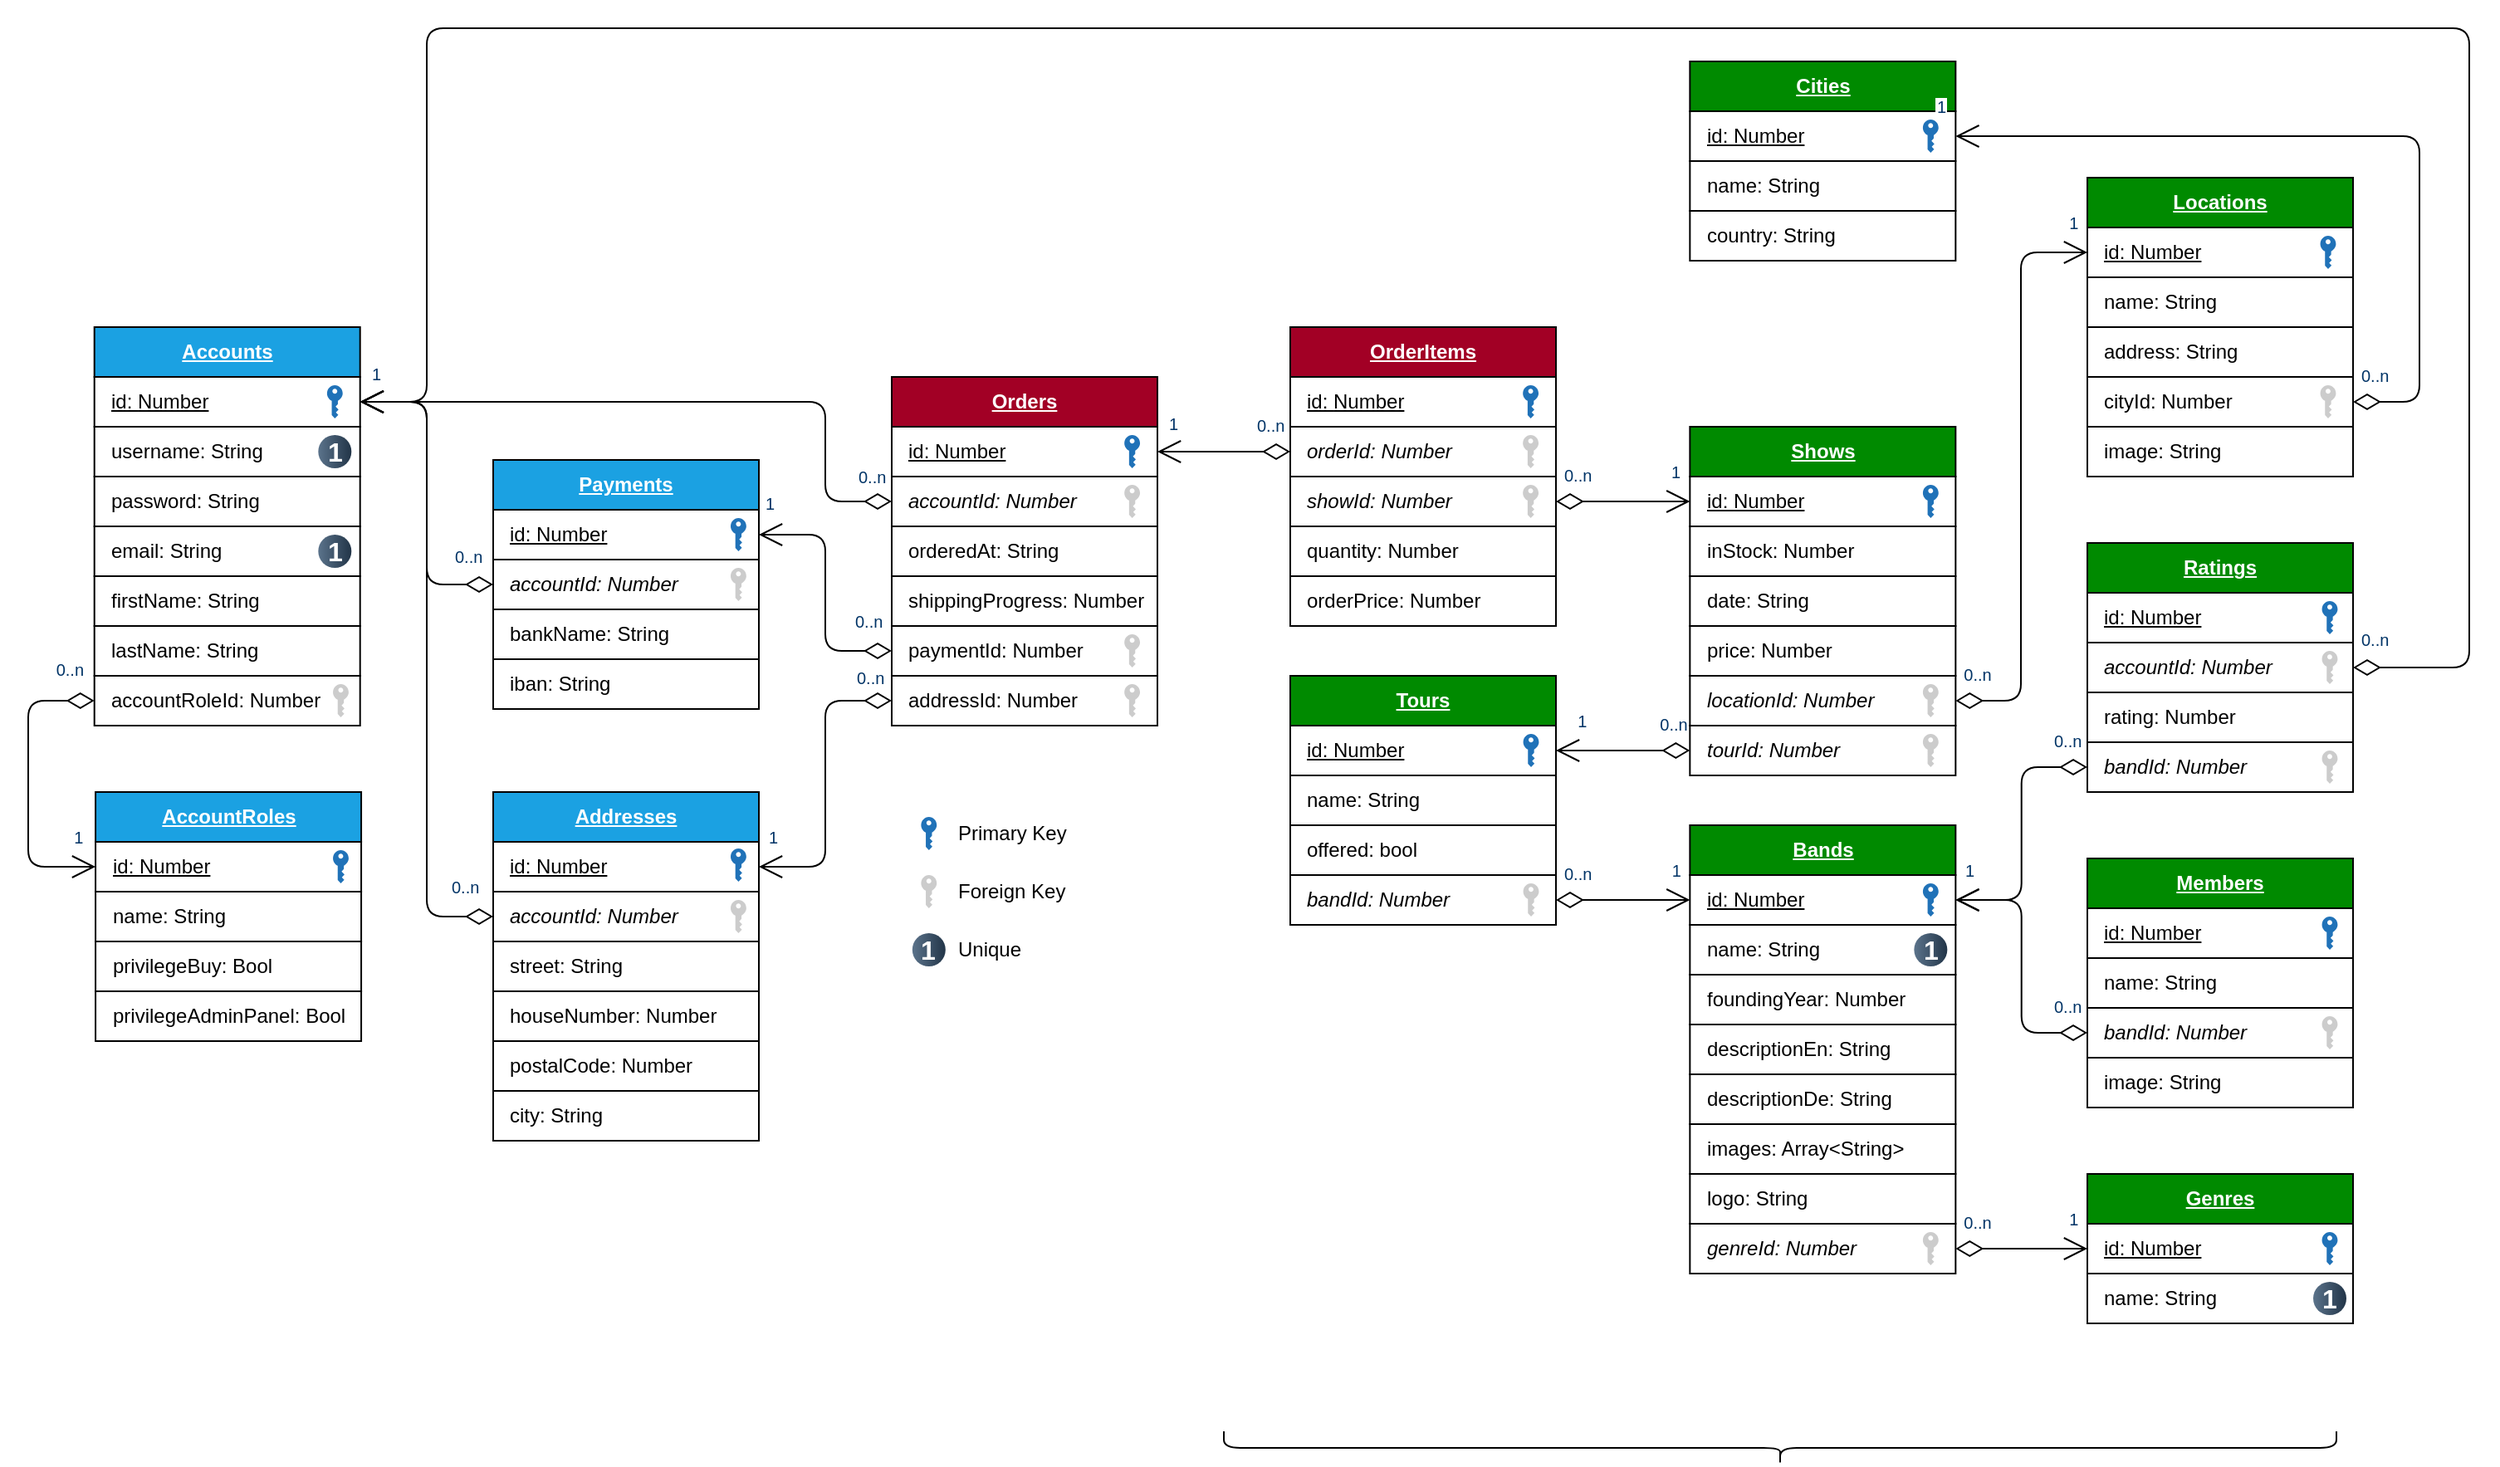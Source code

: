 <mxfile version="24.7.8">
  <diagram name="Page-1" id="WevClHWmhzPAQ7FDN5po">
    <mxGraphModel dx="3263" dy="534" grid="1" gridSize="10" guides="1" tooltips="1" connect="1" arrows="1" fold="1" page="1" pageScale="1" pageWidth="1169" pageHeight="827" math="0" shadow="0">
      <root>
        <mxCell id="0" />
        <mxCell id="1" parent="0" />
        <mxCell id="XtTKw7a9ly-3XTzy1tri-3" value="&lt;blockquote style=&quot;margin: 0px 0px 0px 8px; border: none; padding: 0px;&quot;&gt;&lt;i&gt;tourId: Number&lt;/i&gt;&lt;/blockquote&gt;" style="rounded=0;whiteSpace=wrap;html=1;align=left;" vertex="1" parent="1">
          <mxGeometry x="-639.33" y="480" width="160" height="30" as="geometry" />
        </mxCell>
        <mxCell id="EQeajuEG8KHzwlrw_xps-2" value="&lt;blockquote style=&quot;margin: 0px; border: none; padding: 0px;&quot;&gt;&lt;b&gt;&lt;u&gt;Bands&lt;/u&gt;&lt;/b&gt;&lt;/blockquote&gt;" style="rounded=0;whiteSpace=wrap;html=1;align=center;fillColor=#008a00;strokeColor=default;fontColor=#ffffff;" parent="1" vertex="1">
          <mxGeometry x="-639.33" y="540" width="160" height="30" as="geometry" />
        </mxCell>
        <mxCell id="EQeajuEG8KHzwlrw_xps-3" value="&lt;blockquote style=&quot;margin: 0px 0px 0px 8px; border: none; padding: 0px;&quot;&gt;&lt;u&gt;id:&amp;nbsp;&lt;/u&gt;&lt;u style=&quot;background-color: initial;&quot;&gt;Number&lt;/u&gt;&lt;/blockquote&gt;" style="rounded=0;whiteSpace=wrap;html=1;align=left;" parent="1" vertex="1">
          <mxGeometry x="-639.33" y="570" width="160" height="30" as="geometry" />
        </mxCell>
        <mxCell id="EQeajuEG8KHzwlrw_xps-4" value="&lt;blockquote style=&quot;margin: 0px 0px 0px 8px; border: none; padding: 0px;&quot;&gt;name: String&lt;/blockquote&gt;" style="rounded=0;whiteSpace=wrap;html=1;align=left;" parent="1" vertex="1">
          <mxGeometry x="-639.33" y="600" width="160" height="30" as="geometry" />
        </mxCell>
        <mxCell id="EQeajuEG8KHzwlrw_xps-5" value="" style="sketch=0;pointerEvents=1;shadow=0;dashed=0;html=1;strokeColor=none;labelPosition=center;verticalLabelPosition=bottom;verticalAlign=top;outlineConnect=0;align=center;shape=mxgraph.office.security.key_permissions;fillColor=#2072B8;" parent="1" vertex="1">
          <mxGeometry x="-499.04" y="575" width="9.43" height="20" as="geometry" />
        </mxCell>
        <mxCell id="EQeajuEG8KHzwlrw_xps-6" value="1" style="ellipse;whiteSpace=wrap;html=1;aspect=fixed;rotation=0;gradientColor=#223548;strokeColor=none;gradientDirection=east;fillColor=#5b738b;rounded=0;pointerEvents=0;fontFamily=Helvetica;fontSize=16;fontColor=#FFFFFF;spacingTop=4;spacingBottom=4;spacingLeft=4;spacingRight=4;points=[];fontStyle=1" parent="1" vertex="1">
          <mxGeometry x="-504.33" y="605" width="20" height="20" as="geometry" />
        </mxCell>
        <mxCell id="EQeajuEG8KHzwlrw_xps-8" value="&lt;blockquote style=&quot;margin: 0px 0px 0px 8px; border: none; padding: 0px;&quot;&gt;foundingYear: Number&lt;/blockquote&gt;" style="rounded=0;whiteSpace=wrap;html=1;align=left;" parent="1" vertex="1">
          <mxGeometry x="-639.33" y="630" width="160" height="30" as="geometry" />
        </mxCell>
        <mxCell id="EQeajuEG8KHzwlrw_xps-9" value="&lt;blockquote style=&quot;margin: 0px 0px 0px 8px; border: none; padding: 0px;&quot;&gt;descriptionEn: String&lt;/blockquote&gt;" style="rounded=0;whiteSpace=wrap;html=1;align=left;" parent="1" vertex="1">
          <mxGeometry x="-639.33" y="660" width="160" height="30" as="geometry" />
        </mxCell>
        <mxCell id="EQeajuEG8KHzwlrw_xps-10" value="&lt;blockquote style=&quot;margin: 0px 0px 0px 8px; border: none; padding: 0px;&quot;&gt;&lt;i&gt;genreId: Number&lt;/i&gt;&lt;/blockquote&gt;" style="rounded=0;whiteSpace=wrap;html=1;align=left;" parent="1" vertex="1">
          <mxGeometry x="-639.33" y="780" width="160" height="30" as="geometry" />
        </mxCell>
        <mxCell id="EQeajuEG8KHzwlrw_xps-11" value="&lt;blockquote style=&quot;margin: 0px; border: none; padding: 0px;&quot;&gt;&lt;b&gt;&lt;u&gt;Genres&lt;/u&gt;&lt;/b&gt;&lt;/blockquote&gt;" style="rounded=0;whiteSpace=wrap;html=1;align=center;fillColor=#008a00;strokeColor=default;fontColor=#ffffff;" parent="1" vertex="1">
          <mxGeometry x="-400" y="750" width="160" height="30" as="geometry" />
        </mxCell>
        <mxCell id="EQeajuEG8KHzwlrw_xps-12" value="&lt;blockquote style=&quot;margin: 0px 0px 0px 8px; border: none; padding: 0px;&quot;&gt;&lt;u&gt;id:&amp;nbsp;&lt;/u&gt;&lt;u style=&quot;background-color: initial;&quot;&gt;Number&lt;/u&gt;&lt;/blockquote&gt;" style="rounded=0;whiteSpace=wrap;html=1;align=left;" parent="1" vertex="1">
          <mxGeometry x="-400" y="780" width="160" height="30" as="geometry" />
        </mxCell>
        <mxCell id="EQeajuEG8KHzwlrw_xps-13" value="" style="sketch=0;pointerEvents=1;shadow=0;dashed=0;html=1;strokeColor=none;labelPosition=center;verticalLabelPosition=bottom;verticalAlign=top;outlineConnect=0;align=center;shape=mxgraph.office.security.key_permissions;fillColor=#2072B8;" parent="1" vertex="1">
          <mxGeometry x="-258.71" y="785" width="9.43" height="20" as="geometry" />
        </mxCell>
        <mxCell id="EQeajuEG8KHzwlrw_xps-14" value="&lt;blockquote style=&quot;margin: 0px 0px 0px 8px; border: none; padding: 0px;&quot;&gt;name: String&lt;/blockquote&gt;" style="rounded=0;whiteSpace=wrap;html=1;align=left;" parent="1" vertex="1">
          <mxGeometry x="-400" y="810" width="160" height="30" as="geometry" />
        </mxCell>
        <mxCell id="EQeajuEG8KHzwlrw_xps-15" value="1" style="ellipse;whiteSpace=wrap;html=1;aspect=fixed;rotation=0;gradientColor=#223548;strokeColor=none;gradientDirection=east;fillColor=#5b738b;rounded=0;pointerEvents=0;fontFamily=Helvetica;fontSize=16;fontColor=#FFFFFF;spacingTop=4;spacingBottom=4;spacingLeft=4;spacingRight=4;points=[];fontStyle=1" parent="1" vertex="1">
          <mxGeometry x="-264" y="815" width="20" height="20" as="geometry" />
        </mxCell>
        <mxCell id="EQeajuEG8KHzwlrw_xps-17" value="&lt;blockquote style=&quot;margin: 0px; border: none; padding: 0px;&quot;&gt;&lt;b&gt;&lt;u&gt;Members&lt;/u&gt;&lt;/b&gt;&lt;/blockquote&gt;" style="rounded=0;whiteSpace=wrap;html=1;align=center;fillColor=#008a00;strokeColor=default;fontColor=#ffffff;" parent="1" vertex="1">
          <mxGeometry x="-400" y="560" width="160" height="30" as="geometry" />
        </mxCell>
        <mxCell id="EQeajuEG8KHzwlrw_xps-18" value="&lt;blockquote style=&quot;margin: 0px 0px 0px 8px; border: none; padding: 0px;&quot;&gt;&lt;u&gt;id:&amp;nbsp;&lt;/u&gt;&lt;u style=&quot;background-color: initial;&quot;&gt;Number&lt;/u&gt;&lt;/blockquote&gt;" style="rounded=0;whiteSpace=wrap;html=1;align=left;" parent="1" vertex="1">
          <mxGeometry x="-400" y="590" width="160" height="30" as="geometry" />
        </mxCell>
        <mxCell id="EQeajuEG8KHzwlrw_xps-19" value="" style="sketch=0;pointerEvents=1;shadow=0;dashed=0;html=1;strokeColor=none;labelPosition=center;verticalLabelPosition=bottom;verticalAlign=top;outlineConnect=0;align=center;shape=mxgraph.office.security.key_permissions;fillColor=#2072B8;" parent="1" vertex="1">
          <mxGeometry x="-258.71" y="595" width="9.43" height="20" as="geometry" />
        </mxCell>
        <mxCell id="EQeajuEG8KHzwlrw_xps-20" value="&lt;blockquote style=&quot;margin: 0px 0px 0px 8px; border: none; padding: 0px;&quot;&gt;name: String&lt;/blockquote&gt;" style="rounded=0;whiteSpace=wrap;html=1;align=left;" parent="1" vertex="1">
          <mxGeometry x="-400" y="620" width="160" height="30" as="geometry" />
        </mxCell>
        <mxCell id="EQeajuEG8KHzwlrw_xps-22" value="&lt;blockquote style=&quot;margin: 0px 0px 0px 8px; border: none; padding: 0px;&quot;&gt;&lt;i&gt;bandId: Number&lt;/i&gt;&lt;/blockquote&gt;" style="rounded=0;whiteSpace=wrap;html=1;align=left;" parent="1" vertex="1">
          <mxGeometry x="-400" y="650" width="160" height="30" as="geometry" />
        </mxCell>
        <mxCell id="EQeajuEG8KHzwlrw_xps-23" value="" style="sketch=0;pointerEvents=1;shadow=0;dashed=0;html=1;strokeColor=none;labelPosition=center;verticalLabelPosition=bottom;verticalAlign=top;outlineConnect=0;align=center;shape=mxgraph.office.security.key_permissions;fillColor=#CCCCCC;" parent="1" vertex="1">
          <mxGeometry x="-258.71" y="655" width="9.43" height="20" as="geometry" />
        </mxCell>
        <mxCell id="EQeajuEG8KHzwlrw_xps-24" value="" style="sketch=0;pointerEvents=1;shadow=0;dashed=0;html=1;strokeColor=none;labelPosition=center;verticalLabelPosition=bottom;verticalAlign=top;outlineConnect=0;align=center;shape=mxgraph.office.security.key_permissions;fillColor=#CCCCCC;" parent="1" vertex="1">
          <mxGeometry x="-499.05" y="785" width="9.43" height="20" as="geometry" />
        </mxCell>
        <mxCell id="EQeajuEG8KHzwlrw_xps-25" value="" style="endArrow=open;endSize=12;startArrow=diamondThin;startSize=14;startFill=0;edgeStyle=orthogonalEdgeStyle;entryX=0;entryY=0.5;entryDx=0;entryDy=0;exitX=1;exitY=0.5;exitDx=0;exitDy=0;" parent="1" source="EQeajuEG8KHzwlrw_xps-10" target="EQeajuEG8KHzwlrw_xps-12" edge="1">
          <mxGeometry x="389.36" y="350" as="geometry">
            <mxPoint x="-219.17" y="754" as="sourcePoint" />
            <mxPoint x="-139.17" y="884" as="targetPoint" />
            <Array as="points" />
          </mxGeometry>
        </mxCell>
        <mxCell id="EQeajuEG8KHzwlrw_xps-26" value="0..n" style="resizable=0;align=left;verticalAlign=top;labelBackgroundColor=#ffffff;fontSize=10;strokeColor=#003366;shadow=1;fillColor=#D4E1F5;fontColor=#003366" parent="EQeajuEG8KHzwlrw_xps-25" connectable="0" vertex="1">
          <mxGeometry x="-1" relative="1" as="geometry">
            <mxPoint x="3" y="-28" as="offset" />
          </mxGeometry>
        </mxCell>
        <mxCell id="EQeajuEG8KHzwlrw_xps-27" value="1" style="resizable=0;align=right;verticalAlign=top;labelBackgroundColor=#ffffff;fontSize=10;strokeColor=#003366;shadow=1;fillColor=#D4E1F5;fontColor=#003366" parent="EQeajuEG8KHzwlrw_xps-25" connectable="0" vertex="1">
          <mxGeometry x="1" relative="1" as="geometry">
            <mxPoint x="-4" y="-30" as="offset" />
          </mxGeometry>
        </mxCell>
        <mxCell id="EQeajuEG8KHzwlrw_xps-28" value="" style="endArrow=open;endSize=12;startArrow=diamondThin;startSize=14;startFill=0;edgeStyle=orthogonalEdgeStyle;entryX=1;entryY=0.5;entryDx=0;entryDy=0;exitX=0;exitY=0.5;exitDx=0;exitDy=0;" parent="1" source="EQeajuEG8KHzwlrw_xps-22" target="EQeajuEG8KHzwlrw_xps-3" edge="1">
          <mxGeometry x="389.36" y="350" as="geometry">
            <mxPoint x="-219.17" y="649" as="sourcePoint" />
            <mxPoint x="-139.17" y="679" as="targetPoint" />
            <Array as="points" />
          </mxGeometry>
        </mxCell>
        <mxCell id="EQeajuEG8KHzwlrw_xps-29" value="0..n" style="resizable=0;align=left;verticalAlign=top;labelBackgroundColor=#ffffff;fontSize=10;strokeColor=#003366;shadow=1;fillColor=#D4E1F5;fontColor=#003366" parent="EQeajuEG8KHzwlrw_xps-28" connectable="0" vertex="1">
          <mxGeometry x="-1" relative="1" as="geometry">
            <mxPoint x="-22" y="-28" as="offset" />
          </mxGeometry>
        </mxCell>
        <mxCell id="EQeajuEG8KHzwlrw_xps-30" value="1" style="resizable=0;align=right;verticalAlign=top;labelBackgroundColor=#ffffff;fontSize=10;strokeColor=#003366;shadow=1;fillColor=#D4E1F5;fontColor=#003366" parent="EQeajuEG8KHzwlrw_xps-28" connectable="0" vertex="1">
          <mxGeometry x="1" relative="1" as="geometry">
            <mxPoint x="13" y="-30" as="offset" />
          </mxGeometry>
        </mxCell>
        <mxCell id="EQeajuEG8KHzwlrw_xps-31" value="&lt;blockquote style=&quot;margin: 0px 0px 0px 8px; border: none; padding: 0px;&quot;&gt;price: Number&lt;/blockquote&gt;" style="rounded=0;whiteSpace=wrap;html=1;align=left;" parent="1" vertex="1">
          <mxGeometry x="-639.33" y="420" width="160" height="30" as="geometry" />
        </mxCell>
        <mxCell id="EQeajuEG8KHzwlrw_xps-32" value="&lt;blockquote style=&quot;margin: 0px 0px 0px 8px; border: none; padding: 0px;&quot;&gt;inStock: Number&lt;/blockquote&gt;" style="rounded=0;whiteSpace=wrap;html=1;align=left;" parent="1" vertex="1">
          <mxGeometry x="-639.33" y="360" width="160" height="30" as="geometry" />
        </mxCell>
        <mxCell id="EQeajuEG8KHzwlrw_xps-33" value="&lt;blockquote style=&quot;margin: 0px 0px 0px 8px; border: none; padding: 0px;&quot;&gt;offered: bool&lt;/blockquote&gt;" style="rounded=0;whiteSpace=wrap;html=1;align=left;" parent="1" vertex="1">
          <mxGeometry x="-880" y="540" width="160" height="30" as="geometry" />
        </mxCell>
        <mxCell id="EQeajuEG8KHzwlrw_xps-34" value="&lt;blockquote style=&quot;margin: 0px; border: none; padding: 0px;&quot;&gt;&lt;b&gt;&lt;u&gt;Shows&lt;/u&gt;&lt;/b&gt;&lt;/blockquote&gt;" style="rounded=0;whiteSpace=wrap;html=1;align=center;fillColor=#008a00;strokeColor=default;fontColor=#ffffff;" parent="1" vertex="1">
          <mxGeometry x="-639.33" y="300" width="160" height="30" as="geometry" />
        </mxCell>
        <mxCell id="EQeajuEG8KHzwlrw_xps-35" value="&lt;blockquote style=&quot;margin: 0px 0px 0px 8px; border: none; padding: 0px;&quot;&gt;&lt;u&gt;id:&amp;nbsp;&lt;/u&gt;&lt;u style=&quot;background-color: initial;&quot;&gt;Number&lt;/u&gt;&lt;/blockquote&gt;" style="rounded=0;whiteSpace=wrap;html=1;align=left;" parent="1" vertex="1">
          <mxGeometry x="-639.33" y="330" width="160" height="30" as="geometry" />
        </mxCell>
        <mxCell id="EQeajuEG8KHzwlrw_xps-37" value="" style="sketch=0;pointerEvents=1;shadow=0;dashed=0;html=1;strokeColor=none;labelPosition=center;verticalLabelPosition=bottom;verticalAlign=top;outlineConnect=0;align=center;shape=mxgraph.office.security.key_permissions;fillColor=#2072B8;" parent="1" vertex="1">
          <mxGeometry x="-499.04" y="335" width="9.43" height="20" as="geometry" />
        </mxCell>
        <mxCell id="EQeajuEG8KHzwlrw_xps-39" value="&lt;blockquote style=&quot;margin: 0px 0px 0px 8px; border: none; padding: 0px;&quot;&gt;date: String&lt;/blockquote&gt;" style="rounded=0;whiteSpace=wrap;html=1;align=left;" parent="1" vertex="1">
          <mxGeometry x="-639.33" y="390" width="160" height="30" as="geometry" />
        </mxCell>
        <mxCell id="EQeajuEG8KHzwlrw_xps-41" value="&lt;blockquote style=&quot;margin: 0px; border: none; padding: 0px;&quot;&gt;&lt;b&gt;&lt;u&gt;Locations&lt;/u&gt;&lt;/b&gt;&lt;/blockquote&gt;" style="rounded=0;whiteSpace=wrap;html=1;align=center;fillColor=#008a00;strokeColor=default;fontColor=#ffffff;" parent="1" vertex="1">
          <mxGeometry x="-400.0" y="150" width="160" height="30" as="geometry" />
        </mxCell>
        <mxCell id="EQeajuEG8KHzwlrw_xps-42" value="&lt;blockquote style=&quot;margin: 0px 0px 0px 8px; border: none; padding: 0px;&quot;&gt;&lt;u&gt;id:&amp;nbsp;&lt;/u&gt;&lt;u style=&quot;background-color: initial;&quot;&gt;Number&lt;/u&gt;&lt;/blockquote&gt;" style="rounded=0;whiteSpace=wrap;html=1;align=left;" parent="1" vertex="1">
          <mxGeometry x="-400.0" y="180" width="160" height="30" as="geometry" />
        </mxCell>
        <mxCell id="EQeajuEG8KHzwlrw_xps-43" value="" style="sketch=0;pointerEvents=1;shadow=0;dashed=0;html=1;strokeColor=none;labelPosition=center;verticalLabelPosition=bottom;verticalAlign=top;outlineConnect=0;align=center;shape=mxgraph.office.security.key_permissions;fillColor=#2072B8;" parent="1" vertex="1">
          <mxGeometry x="-259.72" y="185" width="9.43" height="20" as="geometry" />
        </mxCell>
        <mxCell id="EQeajuEG8KHzwlrw_xps-44" value="&lt;blockquote style=&quot;margin: 0px 0px 0px 8px; border: none; padding: 0px;&quot;&gt;name: String&lt;/blockquote&gt;" style="rounded=0;whiteSpace=wrap;html=1;align=left;" parent="1" vertex="1">
          <mxGeometry x="-400.0" y="210" width="160" height="30" as="geometry" />
        </mxCell>
        <mxCell id="EQeajuEG8KHzwlrw_xps-47" value="&lt;blockquote style=&quot;margin: 0px 0px 0px 8px; border: none; padding: 0px;&quot;&gt;image: String&lt;/blockquote&gt;" style="rounded=0;whiteSpace=wrap;html=1;align=left;" parent="1" vertex="1">
          <mxGeometry x="-400.0" y="300" width="160" height="30" as="geometry" />
        </mxCell>
        <mxCell id="EQeajuEG8KHzwlrw_xps-48" value="&lt;blockquote style=&quot;margin: 0px 0px 0px 8px; border: none; padding: 0px;&quot;&gt;address: String&lt;/blockquote&gt;" style="rounded=0;whiteSpace=wrap;html=1;align=left;" parent="1" vertex="1">
          <mxGeometry x="-400.0" y="240" width="160" height="30" as="geometry" />
        </mxCell>
        <mxCell id="EQeajuEG8KHzwlrw_xps-51" value="" style="endArrow=open;endSize=12;startArrow=diamondThin;startSize=14;startFill=0;edgeStyle=orthogonalEdgeStyle;entryX=0;entryY=0.5;entryDx=0;entryDy=0;exitX=1;exitY=0.5;exitDx=0;exitDy=0;" parent="1" source="XtTKw7a9ly-3XTzy1tri-12" target="EQeajuEG8KHzwlrw_xps-3" edge="1">
          <mxGeometry x="389.36" y="350" as="geometry">
            <mxPoint x="-600" y="510" as="sourcePoint" />
            <mxPoint x="-520" y="510" as="targetPoint" />
            <Array as="points">
              <mxPoint x="-639" y="585" />
            </Array>
          </mxGeometry>
        </mxCell>
        <mxCell id="EQeajuEG8KHzwlrw_xps-52" value="0..n" style="resizable=0;align=left;verticalAlign=top;labelBackgroundColor=#ffffff;fontSize=10;strokeColor=#003366;shadow=1;fillColor=#D4E1F5;fontColor=#003366" parent="EQeajuEG8KHzwlrw_xps-51" connectable="0" vertex="1">
          <mxGeometry x="-1" relative="1" as="geometry">
            <mxPoint x="3" y="-28" as="offset" />
          </mxGeometry>
        </mxCell>
        <mxCell id="EQeajuEG8KHzwlrw_xps-53" value="1" style="resizable=0;align=right;verticalAlign=top;labelBackgroundColor=#ffffff;fontSize=10;strokeColor=#003366;shadow=1;fillColor=#D4E1F5;fontColor=#003366" parent="EQeajuEG8KHzwlrw_xps-51" connectable="0" vertex="1">
          <mxGeometry x="1" relative="1" as="geometry">
            <mxPoint x="-4" y="-30" as="offset" />
          </mxGeometry>
        </mxCell>
        <mxCell id="EQeajuEG8KHzwlrw_xps-54" value="&lt;blockquote style=&quot;margin: 0px 0px 0px 8px; border: none; padding: 0px;&quot;&gt;&lt;i&gt;locationId: Number&lt;/i&gt;&lt;/blockquote&gt;" style="rounded=0;whiteSpace=wrap;html=1;align=left;" parent="1" vertex="1">
          <mxGeometry x="-639.33" y="450" width="160" height="30" as="geometry" />
        </mxCell>
        <mxCell id="EQeajuEG8KHzwlrw_xps-55" value="" style="endArrow=open;endSize=12;startArrow=diamondThin;startSize=14;startFill=0;edgeStyle=orthogonalEdgeStyle;entryX=0;entryY=0.5;entryDx=0;entryDy=0;exitX=1;exitY=0.5;exitDx=0;exitDy=0;" parent="1" source="EQeajuEG8KHzwlrw_xps-54" target="EQeajuEG8KHzwlrw_xps-42" edge="1">
          <mxGeometry x="389.36" y="350" as="geometry">
            <mxPoint x="-710" y="345" as="sourcePoint" />
            <mxPoint x="-630" y="305" as="targetPoint" />
            <Array as="points">
              <mxPoint x="-440" y="465" />
              <mxPoint x="-440" y="195" />
            </Array>
          </mxGeometry>
        </mxCell>
        <mxCell id="EQeajuEG8KHzwlrw_xps-56" value="0..n" style="resizable=0;align=left;verticalAlign=top;labelBackgroundColor=#ffffff;fontSize=10;strokeColor=#003366;shadow=1;fillColor=#D4E1F5;fontColor=#003366" parent="EQeajuEG8KHzwlrw_xps-55" connectable="0" vertex="1">
          <mxGeometry x="-1" relative="1" as="geometry">
            <mxPoint x="3" y="-28" as="offset" />
          </mxGeometry>
        </mxCell>
        <mxCell id="EQeajuEG8KHzwlrw_xps-57" value="1" style="resizable=0;align=right;verticalAlign=top;labelBackgroundColor=#ffffff;fontSize=10;strokeColor=#003366;shadow=1;fillColor=#D4E1F5;fontColor=#003366" parent="EQeajuEG8KHzwlrw_xps-55" connectable="0" vertex="1">
          <mxGeometry x="1" relative="1" as="geometry">
            <mxPoint x="-4" y="-30" as="offset" />
          </mxGeometry>
        </mxCell>
        <mxCell id="EQeajuEG8KHzwlrw_xps-58" value="" style="sketch=0;pointerEvents=1;shadow=0;dashed=0;html=1;strokeColor=none;labelPosition=center;verticalLabelPosition=bottom;verticalAlign=top;outlineConnect=0;align=center;shape=mxgraph.office.security.key_permissions;fillColor=#CCCCCC;" parent="1" vertex="1">
          <mxGeometry x="-499.04" y="485" width="9.43" height="20" as="geometry" />
        </mxCell>
        <mxCell id="EQeajuEG8KHzwlrw_xps-59" value="&lt;blockquote style=&quot;margin: 0px 0px 0px 8px; border: none; padding: 0px;&quot;&gt;images: Array&amp;lt;String&amp;gt;&lt;/blockquote&gt;" style="rounded=0;whiteSpace=wrap;html=1;align=left;" parent="1" vertex="1">
          <mxGeometry x="-639.33" y="720" width="160" height="30" as="geometry" />
        </mxCell>
        <mxCell id="EQeajuEG8KHzwlrw_xps-61" value="&lt;blockquote style=&quot;margin: 0px; border: none; padding: 0px;&quot;&gt;&lt;b&gt;&lt;u&gt;Ratings&lt;/u&gt;&lt;/b&gt;&lt;/blockquote&gt;" style="rounded=0;whiteSpace=wrap;html=1;align=center;fillColor=#008a00;strokeColor=default;fontColor=#ffffff;" parent="1" vertex="1">
          <mxGeometry x="-400" y="370" width="160" height="30" as="geometry" />
        </mxCell>
        <mxCell id="EQeajuEG8KHzwlrw_xps-62" value="&lt;blockquote style=&quot;margin: 0px 0px 0px 8px; border: none; padding: 0px;&quot;&gt;&lt;u&gt;id:&amp;nbsp;&lt;/u&gt;&lt;u style=&quot;background-color: initial;&quot;&gt;Number&lt;/u&gt;&lt;/blockquote&gt;" style="rounded=0;whiteSpace=wrap;html=1;align=left;" parent="1" vertex="1">
          <mxGeometry x="-400" y="400" width="160" height="30" as="geometry" />
        </mxCell>
        <mxCell id="EQeajuEG8KHzwlrw_xps-63" value="" style="sketch=0;pointerEvents=1;shadow=0;dashed=0;html=1;strokeColor=none;labelPosition=center;verticalLabelPosition=bottom;verticalAlign=top;outlineConnect=0;align=center;shape=mxgraph.office.security.key_permissions;fillColor=#2072B8;" parent="1" vertex="1">
          <mxGeometry x="-258.71" y="405" width="9.43" height="20" as="geometry" />
        </mxCell>
        <mxCell id="EQeajuEG8KHzwlrw_xps-67" value="&lt;blockquote style=&quot;margin: 0px 0px 0px 8px; border: none; padding: 0px;&quot;&gt;rating: Number&lt;/blockquote&gt;" style="rounded=0;whiteSpace=wrap;html=1;align=left;" parent="1" vertex="1">
          <mxGeometry x="-400" y="460" width="160" height="30" as="geometry" />
        </mxCell>
        <mxCell id="EQeajuEG8KHzwlrw_xps-68" value="" style="endArrow=open;endSize=12;startArrow=diamondThin;startSize=14;startFill=0;edgeStyle=orthogonalEdgeStyle;entryX=1;entryY=0.5;entryDx=0;entryDy=0;exitX=0;exitY=0.5;exitDx=0;exitDy=0;" parent="1" source="EQeajuEG8KHzwlrw_xps-72" target="EQeajuEG8KHzwlrw_xps-3" edge="1">
          <mxGeometry x="389.36" y="350" as="geometry">
            <mxPoint x="-209" y="409" as="sourcePoint" />
            <mxPoint x="-328.48" y="343.49" as="targetPoint" />
            <Array as="points" />
          </mxGeometry>
        </mxCell>
        <mxCell id="EQeajuEG8KHzwlrw_xps-69" value="0..n" style="resizable=0;align=left;verticalAlign=top;labelBackgroundColor=#ffffff;fontSize=10;strokeColor=#003366;shadow=1;fillColor=#D4E1F5;fontColor=#003366" parent="EQeajuEG8KHzwlrw_xps-68" connectable="0" vertex="1">
          <mxGeometry x="-1" relative="1" as="geometry">
            <mxPoint x="-22" y="-28" as="offset" />
          </mxGeometry>
        </mxCell>
        <mxCell id="EQeajuEG8KHzwlrw_xps-70" value="1" style="resizable=0;align=right;verticalAlign=top;labelBackgroundColor=#ffffff;fontSize=10;strokeColor=#003366;shadow=1;fillColor=#D4E1F5;fontColor=#003366" parent="EQeajuEG8KHzwlrw_xps-68" connectable="0" vertex="1">
          <mxGeometry x="1" relative="1" as="geometry">
            <mxPoint x="13" y="-30" as="offset" />
          </mxGeometry>
        </mxCell>
        <mxCell id="EQeajuEG8KHzwlrw_xps-72" value="&lt;blockquote style=&quot;margin: 0px 0px 0px 8px; border: none; padding: 0px;&quot;&gt;&lt;i&gt;bandId: Number&lt;/i&gt;&lt;/blockquote&gt;" style="rounded=0;whiteSpace=wrap;html=1;align=left;" parent="1" vertex="1">
          <mxGeometry x="-400" y="490" width="160" height="30" as="geometry" />
        </mxCell>
        <mxCell id="EQeajuEG8KHzwlrw_xps-73" value="" style="sketch=0;pointerEvents=1;shadow=0;dashed=0;html=1;strokeColor=none;labelPosition=center;verticalLabelPosition=bottom;verticalAlign=top;outlineConnect=0;align=center;shape=mxgraph.office.security.key_permissions;fillColor=#CCCCCC;" parent="1" vertex="1">
          <mxGeometry x="-258.71" y="495" width="9.43" height="20" as="geometry" />
        </mxCell>
        <mxCell id="EQeajuEG8KHzwlrw_xps-75" value="&lt;blockquote style=&quot;margin: 0px 0px 0px 8px; border: none; padding: 0px;&quot;&gt;&lt;i&gt;accountId: Number&lt;/i&gt;&lt;/blockquote&gt;" style="rounded=0;whiteSpace=wrap;html=1;align=left;" parent="1" vertex="1">
          <mxGeometry x="-400" y="430" width="160" height="30" as="geometry" />
        </mxCell>
        <mxCell id="EQeajuEG8KHzwlrw_xps-76" value="&lt;blockquote style=&quot;margin: 0px; border: none; padding: 0px;&quot;&gt;&lt;b&gt;&lt;u&gt;Accounts&lt;/u&gt;&lt;/b&gt;&lt;/blockquote&gt;" style="rounded=0;whiteSpace=wrap;html=1;align=center;fillColor=#1ba1e2;strokeColor=default;fontColor=#ffffff;" parent="1" vertex="1">
          <mxGeometry x="-1600.15" y="240" width="160" height="30" as="geometry" />
        </mxCell>
        <mxCell id="EQeajuEG8KHzwlrw_xps-77" value="&lt;blockquote style=&quot;margin: 0px 0px 0px 8px; border: none; padding: 0px;&quot;&gt;&lt;u&gt;id:&amp;nbsp;&lt;/u&gt;&lt;u style=&quot;background-color: initial;&quot;&gt;Number&lt;/u&gt;&lt;/blockquote&gt;" style="rounded=0;whiteSpace=wrap;html=1;align=left;" parent="1" vertex="1">
          <mxGeometry x="-1600.15" y="270" width="160" height="30" as="geometry" />
        </mxCell>
        <mxCell id="EQeajuEG8KHzwlrw_xps-78" value="&lt;blockquote style=&quot;margin: 0px 0px 0px 8px; border: none; padding: 0px;&quot;&gt;username: String&lt;/blockquote&gt;" style="rounded=0;whiteSpace=wrap;html=1;align=left;" parent="1" vertex="1">
          <mxGeometry x="-1600.15" y="300" width="160" height="30" as="geometry" />
        </mxCell>
        <mxCell id="EQeajuEG8KHzwlrw_xps-79" value="&lt;blockquote style=&quot;margin: 0px 0px 0px 8px; border: none; padding: 0px;&quot;&gt;password: String&lt;/blockquote&gt;" style="rounded=0;whiteSpace=wrap;html=1;align=left;" parent="1" vertex="1">
          <mxGeometry x="-1600.15" y="330" width="160" height="30" as="geometry" />
        </mxCell>
        <mxCell id="EQeajuEG8KHzwlrw_xps-80" value="&lt;blockquote style=&quot;margin: 0px; border: none; padding: 0px;&quot;&gt;&lt;b&gt;&lt;u&gt;OrderItems&lt;/u&gt;&lt;/b&gt;&lt;/blockquote&gt;" style="rounded=0;whiteSpace=wrap;html=1;align=center;fillColor=#a20025;strokeColor=default;fontColor=#ffffff;" parent="1" vertex="1">
          <mxGeometry x="-880" y="240" width="160" height="30" as="geometry" />
        </mxCell>
        <mxCell id="EQeajuEG8KHzwlrw_xps-81" value="&lt;blockquote style=&quot;margin: 0px 0px 0px 8px; border: none; padding: 0px;&quot;&gt;&lt;u&gt;id:&amp;nbsp;&lt;/u&gt;&lt;u style=&quot;background-color: initial;&quot;&gt;Number&lt;/u&gt;&lt;/blockquote&gt;" style="rounded=0;whiteSpace=wrap;html=1;align=left;" parent="1" vertex="1">
          <mxGeometry x="-880" y="270" width="160" height="30" as="geometry" />
        </mxCell>
        <mxCell id="EQeajuEG8KHzwlrw_xps-82" value="&lt;blockquote style=&quot;margin: 0px 0px 0px 8px; border: none; padding: 0px;&quot;&gt;&lt;i&gt;accountId: Number&lt;/i&gt;&lt;/blockquote&gt;" style="rounded=0;whiteSpace=wrap;html=1;align=left;" parent="1" vertex="1">
          <mxGeometry x="-1120" y="330" width="160" height="30" as="geometry" />
        </mxCell>
        <mxCell id="EQeajuEG8KHzwlrw_xps-83" value="&lt;blockquote style=&quot;margin: 0px 0px 0px 8px; border: none; padding: 0px;&quot;&gt;&lt;i&gt;showId:&amp;nbsp;&lt;/i&gt;&lt;i style=&quot;background-color: initial;&quot;&gt;Number&lt;/i&gt;&lt;/blockquote&gt;" style="rounded=0;whiteSpace=wrap;html=1;align=left;" parent="1" vertex="1">
          <mxGeometry x="-880" y="330" width="160" height="30" as="geometry" />
        </mxCell>
        <mxCell id="EQeajuEG8KHzwlrw_xps-85" value="&lt;blockquote style=&quot;margin: 0px 0px 0px 8px; border: none; padding: 0px;&quot;&gt;firstName: String&lt;/blockquote&gt;" style="rounded=0;whiteSpace=wrap;html=1;align=left;" parent="1" vertex="1">
          <mxGeometry x="-1600.15" y="390" width="160" height="30" as="geometry" />
        </mxCell>
        <mxCell id="EQeajuEG8KHzwlrw_xps-86" value="&lt;blockquote style=&quot;margin: 0px 0px 0px 8px; border: none; padding: 0px;&quot;&gt;lastName: String&lt;/blockquote&gt;" style="rounded=0;whiteSpace=wrap;html=1;align=left;" parent="1" vertex="1">
          <mxGeometry x="-1600.15" y="420" width="160" height="30" as="geometry" />
        </mxCell>
        <mxCell id="EQeajuEG8KHzwlrw_xps-87" value="&lt;blockquote style=&quot;margin: 0px; border: none; padding: 0px;&quot;&gt;&lt;b&gt;&lt;u&gt;Orders&lt;/u&gt;&lt;/b&gt;&lt;/blockquote&gt;" style="rounded=0;whiteSpace=wrap;html=1;align=center;fillColor=#a20025;strokeColor=default;fontColor=#ffffff;" parent="1" vertex="1">
          <mxGeometry x="-1120" y="270" width="160" height="30" as="geometry" />
        </mxCell>
        <mxCell id="EQeajuEG8KHzwlrw_xps-88" value="&lt;blockquote style=&quot;margin: 0px 0px 0px 8px; border: none; padding: 0px;&quot;&gt;&lt;u&gt;id: Number&lt;/u&gt;&lt;/blockquote&gt;" style="rounded=0;whiteSpace=wrap;html=1;align=left;" parent="1" vertex="1">
          <mxGeometry x="-1120" y="300" width="160" height="30" as="geometry" />
        </mxCell>
        <mxCell id="EQeajuEG8KHzwlrw_xps-89" value="&lt;blockquote style=&quot;margin: 0px 0px 0px 8px; border: none; padding: 0px;&quot;&gt;&lt;i&gt;orderId:&amp;nbsp;&lt;/i&gt;&lt;i style=&quot;background-color: initial;&quot;&gt;Number&lt;/i&gt;&lt;/blockquote&gt;" style="rounded=0;whiteSpace=wrap;html=1;align=left;" parent="1" vertex="1">
          <mxGeometry x="-880" y="300" width="160" height="30" as="geometry" />
        </mxCell>
        <mxCell id="EQeajuEG8KHzwlrw_xps-90" value="&lt;blockquote style=&quot;margin: 0px 0px 0px 8px; border: none; padding: 0px;&quot;&gt;quantity: Number&lt;/blockquote&gt;" style="rounded=0;whiteSpace=wrap;html=1;align=left;" parent="1" vertex="1">
          <mxGeometry x="-880" y="360" width="160" height="30" as="geometry" />
        </mxCell>
        <mxCell id="EQeajuEG8KHzwlrw_xps-91" value="&lt;blockquote style=&quot;margin: 0px 0px 0px 8px; border: none; padding: 0px;&quot;&gt;shippingProgress: Number&lt;/blockquote&gt;" style="rounded=0;whiteSpace=wrap;html=1;align=left;" parent="1" vertex="1">
          <mxGeometry x="-1120" y="390" width="160" height="30" as="geometry" />
        </mxCell>
        <mxCell id="EQeajuEG8KHzwlrw_xps-92" value="" style="sketch=0;pointerEvents=1;shadow=0;dashed=0;html=1;strokeColor=none;labelPosition=center;verticalLabelPosition=bottom;verticalAlign=top;outlineConnect=0;align=center;shape=mxgraph.office.security.key_permissions;fillColor=#2072B8;" parent="1" vertex="1">
          <mxGeometry x="-1460.06" y="275" width="9.43" height="20" as="geometry" />
        </mxCell>
        <mxCell id="EQeajuEG8KHzwlrw_xps-93" value="" style="sketch=0;pointerEvents=1;shadow=0;dashed=0;html=1;strokeColor=none;labelPosition=center;verticalLabelPosition=bottom;verticalAlign=top;outlineConnect=0;align=center;shape=mxgraph.office.security.key_permissions;fillColor=#2072B8;" parent="1" vertex="1">
          <mxGeometry x="-979.91" y="305" width="9.43" height="20" as="geometry" />
        </mxCell>
        <mxCell id="EQeajuEG8KHzwlrw_xps-94" value="" style="sketch=0;pointerEvents=1;shadow=0;dashed=0;html=1;strokeColor=none;labelPosition=center;verticalLabelPosition=bottom;verticalAlign=top;outlineConnect=0;align=center;shape=mxgraph.office.security.key_permissions;fillColor=#2072B8;" parent="1" vertex="1">
          <mxGeometry x="-739.91" y="275" width="9.43" height="20" as="geometry" />
        </mxCell>
        <mxCell id="EQeajuEG8KHzwlrw_xps-95" value="1" style="ellipse;whiteSpace=wrap;html=1;aspect=fixed;rotation=0;gradientColor=#223548;strokeColor=none;gradientDirection=east;fillColor=#5b738b;rounded=0;pointerEvents=0;fontFamily=Helvetica;fontSize=16;fontColor=#FFFFFF;spacingTop=4;spacingBottom=4;spacingLeft=4;spacingRight=4;points=[];fontStyle=1" parent="1" vertex="1">
          <mxGeometry x="-1465.35" y="305" width="20" height="20" as="geometry" />
        </mxCell>
        <mxCell id="EQeajuEG8KHzwlrw_xps-96" value="" style="sketch=0;pointerEvents=1;shadow=0;dashed=0;html=1;strokeColor=none;labelPosition=center;verticalLabelPosition=bottom;verticalAlign=top;outlineConnect=0;align=center;shape=mxgraph.office.security.key_permissions;fillColor=#2072B8;" parent="1" vertex="1">
          <mxGeometry x="-1102.31" y="535" width="9.43" height="20" as="geometry" />
        </mxCell>
        <mxCell id="EQeajuEG8KHzwlrw_xps-97" value="Primary Key" style="text;strokeColor=none;align=left;fillColor=none;html=1;verticalAlign=middle;whiteSpace=wrap;rounded=0;" parent="1" vertex="1">
          <mxGeometry x="-1082.4" y="530" width="110" height="30" as="geometry" />
        </mxCell>
        <mxCell id="EQeajuEG8KHzwlrw_xps-98" value="1" style="ellipse;whiteSpace=wrap;html=1;aspect=fixed;rotation=0;gradientColor=#223548;strokeColor=none;gradientDirection=east;fillColor=#5b738b;rounded=0;pointerEvents=0;fontFamily=Helvetica;fontSize=16;fontColor=#FFFFFF;spacingTop=4;spacingBottom=4;spacingLeft=4;spacingRight=4;points=[];fontStyle=1" parent="1" vertex="1">
          <mxGeometry x="-1107.6" y="605" width="20" height="20" as="geometry" />
        </mxCell>
        <mxCell id="EQeajuEG8KHzwlrw_xps-99" value="Unique" style="text;strokeColor=none;align=left;fillColor=none;html=1;verticalAlign=middle;whiteSpace=wrap;rounded=0;" parent="1" vertex="1">
          <mxGeometry x="-1082.4" y="600" width="110" height="30" as="geometry" />
        </mxCell>
        <mxCell id="EQeajuEG8KHzwlrw_xps-100" value="" style="sketch=0;pointerEvents=1;shadow=0;dashed=0;html=1;strokeColor=none;labelPosition=center;verticalLabelPosition=bottom;verticalAlign=top;outlineConnect=0;align=center;shape=mxgraph.office.security.key_permissions;fillColor=#CCCCCC;" parent="1" vertex="1">
          <mxGeometry x="-739.91" y="305" width="9.43" height="20" as="geometry" />
        </mxCell>
        <mxCell id="EQeajuEG8KHzwlrw_xps-101" value="" style="sketch=0;pointerEvents=1;shadow=0;dashed=0;html=1;strokeColor=none;labelPosition=center;verticalLabelPosition=bottom;verticalAlign=top;outlineConnect=0;align=center;shape=mxgraph.office.security.key_permissions;fillColor=#CCCCCC;" parent="1" vertex="1">
          <mxGeometry x="-739.91" y="335" width="9.43" height="20" as="geometry" />
        </mxCell>
        <mxCell id="EQeajuEG8KHzwlrw_xps-102" value="" style="sketch=0;pointerEvents=1;shadow=0;dashed=0;html=1;strokeColor=none;labelPosition=center;verticalLabelPosition=bottom;verticalAlign=top;outlineConnect=0;align=center;shape=mxgraph.office.security.key_permissions;fillColor=#CCCCCC;" parent="1" vertex="1">
          <mxGeometry x="-979.91" y="335" width="9.43" height="20" as="geometry" />
        </mxCell>
        <mxCell id="EQeajuEG8KHzwlrw_xps-103" value="" style="sketch=0;pointerEvents=1;shadow=0;dashed=0;html=1;strokeColor=none;labelPosition=center;verticalLabelPosition=bottom;verticalAlign=top;outlineConnect=0;align=center;shape=mxgraph.office.security.key_permissions;fillColor=#CCCCCC;" parent="1" vertex="1">
          <mxGeometry x="-1102.31" y="570" width="9.43" height="20" as="geometry" />
        </mxCell>
        <mxCell id="EQeajuEG8KHzwlrw_xps-104" value="Foreign Key" style="text;strokeColor=none;align=left;fillColor=none;html=1;verticalAlign=middle;whiteSpace=wrap;rounded=0;" parent="1" vertex="1">
          <mxGeometry x="-1082.4" y="565" width="110" height="30" as="geometry" />
        </mxCell>
        <mxCell id="EQeajuEG8KHzwlrw_xps-105" value="&lt;blockquote style=&quot;margin: 0px 0px 0px 8px; border: none; padding: 0px;&quot;&gt;bankName: String&lt;/blockquote&gt;" style="rounded=0;whiteSpace=wrap;html=1;align=left;" parent="1" vertex="1">
          <mxGeometry x="-1360.0" y="410" width="160" height="30" as="geometry" />
        </mxCell>
        <mxCell id="EQeajuEG8KHzwlrw_xps-106" value="&lt;blockquote style=&quot;margin: 0px 0px 0px 8px; border: none; padding: 0px;&quot;&gt;iban: String&lt;/blockquote&gt;" style="rounded=0;whiteSpace=wrap;html=1;align=left;" parent="1" vertex="1">
          <mxGeometry x="-1360.0" y="440" width="160" height="30" as="geometry" />
        </mxCell>
        <mxCell id="EQeajuEG8KHzwlrw_xps-107" value="&lt;blockquote style=&quot;margin: 0px 0px 0px 8px; border: none; padding: 0px;&quot;&gt;orderedAt: String&lt;/blockquote&gt;" style="rounded=0;whiteSpace=wrap;html=1;align=left;" parent="1" vertex="1">
          <mxGeometry x="-1120" y="360" width="160" height="30" as="geometry" />
        </mxCell>
        <mxCell id="EQeajuEG8KHzwlrw_xps-108" value="&lt;blockquote style=&quot;margin: 0px; border: none; padding: 0px;&quot;&gt;&lt;b&gt;&lt;u&gt;Addresses&lt;/u&gt;&lt;/b&gt;&lt;/blockquote&gt;" style="rounded=0;whiteSpace=wrap;html=1;align=center;fillColor=#1ba1e2;strokeColor=default;fontColor=#ffffff;" parent="1" vertex="1">
          <mxGeometry x="-1360" y="520" width="160" height="30" as="geometry" />
        </mxCell>
        <mxCell id="EQeajuEG8KHzwlrw_xps-109" value="&lt;blockquote style=&quot;margin: 0px 0px 0px 8px; border: none; padding: 0px;&quot;&gt;street: String&lt;/blockquote&gt;" style="rounded=0;whiteSpace=wrap;html=1;align=left;" parent="1" vertex="1">
          <mxGeometry x="-1360" y="610" width="160" height="30" as="geometry" />
        </mxCell>
        <mxCell id="EQeajuEG8KHzwlrw_xps-110" value="&lt;blockquote style=&quot;margin: 0px 0px 0px 8px; border: none; padding: 0px;&quot;&gt;houseNumber: Number&lt;/blockquote&gt;" style="rounded=0;whiteSpace=wrap;html=1;align=left;" parent="1" vertex="1">
          <mxGeometry x="-1360" y="640" width="160" height="30" as="geometry" />
        </mxCell>
        <mxCell id="EQeajuEG8KHzwlrw_xps-111" value="&lt;blockquote style=&quot;margin: 0px 0px 0px 8px; border: none; padding: 0px;&quot;&gt;postalCode: Number&lt;/blockquote&gt;" style="rounded=0;whiteSpace=wrap;html=1;align=left;" parent="1" vertex="1">
          <mxGeometry x="-1360" y="670" width="160" height="30" as="geometry" />
        </mxCell>
        <mxCell id="EQeajuEG8KHzwlrw_xps-112" value="&lt;blockquote style=&quot;margin: 0px 0px 0px 8px; border: none; padding: 0px;&quot;&gt;city: String&lt;/blockquote&gt;" style="rounded=0;whiteSpace=wrap;html=1;align=left;" parent="1" vertex="1">
          <mxGeometry x="-1360" y="700" width="160" height="30" as="geometry" />
        </mxCell>
        <mxCell id="EQeajuEG8KHzwlrw_xps-113" value="&lt;blockquote style=&quot;margin: 0px 0px 0px 8px; border: none; padding: 0px;&quot;&gt;&lt;u&gt;id:&amp;nbsp;&lt;/u&gt;&lt;u style=&quot;background-color: initial;&quot;&gt;Number&lt;/u&gt;&lt;/blockquote&gt;" style="rounded=0;whiteSpace=wrap;html=1;align=left;" parent="1" vertex="1">
          <mxGeometry x="-1360" y="550" width="160" height="30" as="geometry" />
        </mxCell>
        <mxCell id="EQeajuEG8KHzwlrw_xps-114" value="&lt;blockquote style=&quot;margin: 0px 0px 0px 8px; border: none; padding: 0px;&quot;&gt;&lt;i&gt;accountId: Number&lt;/i&gt;&lt;/blockquote&gt;" style="rounded=0;whiteSpace=wrap;html=1;align=left;" parent="1" vertex="1">
          <mxGeometry x="-1360" y="580" width="160" height="30" as="geometry" />
        </mxCell>
        <mxCell id="EQeajuEG8KHzwlrw_xps-115" value="" style="sketch=0;pointerEvents=1;shadow=0;dashed=0;html=1;strokeColor=none;labelPosition=center;verticalLabelPosition=bottom;verticalAlign=top;outlineConnect=0;align=center;shape=mxgraph.office.security.key_permissions;fillColor=#2072B8;" parent="1" vertex="1">
          <mxGeometry x="-1217" y="554" width="9.43" height="20" as="geometry" />
        </mxCell>
        <mxCell id="EQeajuEG8KHzwlrw_xps-116" value="&lt;blockquote style=&quot;margin: 0px; border: none; padding: 0px;&quot;&gt;&lt;b&gt;&lt;u&gt;Payments&lt;/u&gt;&lt;/b&gt;&lt;/blockquote&gt;" style="rounded=0;whiteSpace=wrap;html=1;align=center;fillColor=#1ba1e2;strokeColor=default;fontColor=#ffffff;" parent="1" vertex="1">
          <mxGeometry x="-1360.0" y="320" width="160" height="30" as="geometry" />
        </mxCell>
        <mxCell id="EQeajuEG8KHzwlrw_xps-117" value="&lt;blockquote style=&quot;margin: 0px 0px 0px 8px; border: none; padding: 0px;&quot;&gt;&lt;u&gt;id:&amp;nbsp;&lt;/u&gt;&lt;u style=&quot;background-color: initial;&quot;&gt;Number&lt;/u&gt;&lt;/blockquote&gt;" style="rounded=0;whiteSpace=wrap;html=1;align=left;" parent="1" vertex="1">
          <mxGeometry x="-1360.0" y="350" width="160" height="30" as="geometry" />
        </mxCell>
        <mxCell id="EQeajuEG8KHzwlrw_xps-118" value="&lt;blockquote style=&quot;margin: 0px 0px 0px 8px; border: none; padding: 0px;&quot;&gt;&lt;i&gt;accountId: Number&lt;/i&gt;&lt;/blockquote&gt;" style="rounded=0;whiteSpace=wrap;html=1;align=left;" parent="1" vertex="1">
          <mxGeometry x="-1360.0" y="380" width="160" height="30" as="geometry" />
        </mxCell>
        <mxCell id="EQeajuEG8KHzwlrw_xps-119" value="" style="sketch=0;pointerEvents=1;shadow=0;dashed=0;html=1;strokeColor=none;labelPosition=center;verticalLabelPosition=bottom;verticalAlign=top;outlineConnect=0;align=center;shape=mxgraph.office.security.key_permissions;fillColor=#2072B8;" parent="1" vertex="1">
          <mxGeometry x="-1217.0" y="355" width="9.43" height="20" as="geometry" />
        </mxCell>
        <mxCell id="EQeajuEG8KHzwlrw_xps-120" value="" style="sketch=0;pointerEvents=1;shadow=0;dashed=0;html=1;strokeColor=none;labelPosition=center;verticalLabelPosition=bottom;verticalAlign=top;outlineConnect=0;align=center;shape=mxgraph.office.security.key_permissions;fillColor=#CCCCCC;" parent="1" vertex="1">
          <mxGeometry x="-1217" y="585" width="9.43" height="20" as="geometry" />
        </mxCell>
        <mxCell id="EQeajuEG8KHzwlrw_xps-121" value="" style="sketch=0;pointerEvents=1;shadow=0;dashed=0;html=1;strokeColor=none;labelPosition=center;verticalLabelPosition=bottom;verticalAlign=top;outlineConnect=0;align=center;shape=mxgraph.office.security.key_permissions;fillColor=#CCCCCC;" parent="1" vertex="1">
          <mxGeometry x="-1217.0" y="385" width="9.43" height="20" as="geometry" />
        </mxCell>
        <mxCell id="EQeajuEG8KHzwlrw_xps-122" value="&lt;blockquote style=&quot;margin: 0px 0px 0px 8px; border: none; padding: 0px;&quot;&gt;accountRoleId: Number&lt;/blockquote&gt;" style="rounded=0;whiteSpace=wrap;html=1;align=left;" parent="1" vertex="1">
          <mxGeometry x="-1600.15" y="450" width="160" height="30" as="geometry" />
        </mxCell>
        <mxCell id="EQeajuEG8KHzwlrw_xps-123" value="&lt;blockquote style=&quot;margin: 0px; border: none; padding: 0px;&quot;&gt;&lt;b&gt;&lt;u&gt;AccountRoles&lt;/u&gt;&lt;/b&gt;&lt;/blockquote&gt;" style="rounded=0;whiteSpace=wrap;html=1;align=center;fillColor=#1ba1e2;strokeColor=default;fontColor=#ffffff;" parent="1" vertex="1">
          <mxGeometry x="-1599.47" y="520" width="160" height="30" as="geometry" />
        </mxCell>
        <mxCell id="EQeajuEG8KHzwlrw_xps-124" value="&lt;blockquote style=&quot;margin: 0px 0px 0px 8px; border: none; padding: 0px;&quot;&gt;name: String&lt;/blockquote&gt;" style="rounded=0;whiteSpace=wrap;html=1;align=left;" parent="1" vertex="1">
          <mxGeometry x="-1599.47" y="580" width="160" height="30" as="geometry" />
        </mxCell>
        <mxCell id="EQeajuEG8KHzwlrw_xps-125" value="&lt;blockquote style=&quot;margin: 0px 0px 0px 8px; border: none; padding: 0px;&quot;&gt;&lt;u&gt;id:&amp;nbsp;&lt;/u&gt;&lt;u style=&quot;background-color: initial;&quot;&gt;Number&lt;/u&gt;&lt;/blockquote&gt;" style="rounded=0;whiteSpace=wrap;html=1;align=left;" parent="1" vertex="1">
          <mxGeometry x="-1599.47" y="550" width="160" height="30" as="geometry" />
        </mxCell>
        <mxCell id="EQeajuEG8KHzwlrw_xps-126" value="" style="sketch=0;pointerEvents=1;shadow=0;dashed=0;html=1;strokeColor=none;labelPosition=center;verticalLabelPosition=bottom;verticalAlign=top;outlineConnect=0;align=center;shape=mxgraph.office.security.key_permissions;fillColor=#CCCCCC;" parent="1" vertex="1">
          <mxGeometry x="-1456.47" y="455" width="9.43" height="20" as="geometry" />
        </mxCell>
        <mxCell id="EQeajuEG8KHzwlrw_xps-127" value="&lt;blockquote style=&quot;margin: 0px 0px 0px 8px; border: none; padding: 0px;&quot;&gt;orderPrice: Number&lt;/blockquote&gt;" style="rounded=0;whiteSpace=wrap;html=1;align=left;" parent="1" vertex="1">
          <mxGeometry x="-880" y="390" width="160" height="30" as="geometry" />
        </mxCell>
        <mxCell id="EQeajuEG8KHzwlrw_xps-128" value="" style="endArrow=open;endSize=12;startArrow=diamondThin;startSize=14;startFill=0;edgeStyle=orthogonalEdgeStyle;entryX=1;entryY=0.5;entryDx=0;entryDy=0;exitX=0;exitY=0.5;exitDx=0;exitDy=0;" parent="1" source="EQeajuEG8KHzwlrw_xps-114" target="EQeajuEG8KHzwlrw_xps-77" edge="1">
          <mxGeometry x="389.36" y="350" as="geometry">
            <mxPoint x="-1640" y="-50" as="sourcePoint" />
            <mxPoint x="-1540" y="-50" as="targetPoint" />
            <Array as="points">
              <mxPoint x="-1400" y="595" />
              <mxPoint x="-1400" y="285" />
            </Array>
          </mxGeometry>
        </mxCell>
        <mxCell id="EQeajuEG8KHzwlrw_xps-129" value="0..n" style="resizable=0;align=left;verticalAlign=top;labelBackgroundColor=#ffffff;fontSize=10;strokeColor=#003366;shadow=1;fillColor=#D4E1F5;fontColor=#003366" parent="EQeajuEG8KHzwlrw_xps-128" connectable="0" vertex="1">
          <mxGeometry x="-1" relative="1" as="geometry">
            <mxPoint x="-27" y="-30" as="offset" />
          </mxGeometry>
        </mxCell>
        <mxCell id="EQeajuEG8KHzwlrw_xps-130" value="" style="endArrow=open;endSize=12;startArrow=diamondThin;startSize=14;startFill=0;edgeStyle=orthogonalEdgeStyle;entryX=1;entryY=0.5;entryDx=0;entryDy=0;exitX=0;exitY=0.5;exitDx=0;exitDy=0;" parent="1" source="EQeajuEG8KHzwlrw_xps-118" target="EQeajuEG8KHzwlrw_xps-77" edge="1">
          <mxGeometry x="389.36" y="350" as="geometry">
            <mxPoint x="-1700" y="444.55" as="sourcePoint" />
            <mxPoint x="-1600" y="444.55" as="targetPoint" />
            <Array as="points">
              <mxPoint x="-1400" y="395" />
              <mxPoint x="-1400" y="285" />
            </Array>
          </mxGeometry>
        </mxCell>
        <mxCell id="EQeajuEG8KHzwlrw_xps-131" value="0..n" style="resizable=0;align=left;verticalAlign=top;labelBackgroundColor=#ffffff;fontSize=10;strokeColor=#003366;shadow=1;fillColor=#D4E1F5;fontColor=#003366" parent="EQeajuEG8KHzwlrw_xps-130" connectable="0" vertex="1">
          <mxGeometry x="-1" relative="1" as="geometry">
            <mxPoint x="-25" y="-29" as="offset" />
          </mxGeometry>
        </mxCell>
        <mxCell id="EQeajuEG8KHzwlrw_xps-132" value="" style="sketch=0;pointerEvents=1;shadow=0;dashed=0;html=1;strokeColor=none;labelPosition=center;verticalLabelPosition=bottom;verticalAlign=top;outlineConnect=0;align=center;shape=mxgraph.office.security.key_permissions;fillColor=#2072B8;" parent="1" vertex="1">
          <mxGeometry x="-1456.47" y="555" width="9.43" height="20" as="geometry" />
        </mxCell>
        <mxCell id="EQeajuEG8KHzwlrw_xps-133" value="" style="endArrow=open;endSize=12;startArrow=diamondThin;startSize=14;startFill=0;edgeStyle=orthogonalEdgeStyle;entryX=1;entryY=0.5;entryDx=0;entryDy=0;exitX=0;exitY=0.5;exitDx=0;exitDy=0;" parent="1" source="EQeajuEG8KHzwlrw_xps-82" target="EQeajuEG8KHzwlrw_xps-77" edge="1">
          <mxGeometry x="389.36" y="350" as="geometry">
            <mxPoint x="-1529.91" y="374.44" as="sourcePoint" />
            <mxPoint x="-1429.91" y="374.44" as="targetPoint" />
            <Array as="points">
              <mxPoint x="-1160" y="345" />
              <mxPoint x="-1160" y="285" />
            </Array>
          </mxGeometry>
        </mxCell>
        <mxCell id="EQeajuEG8KHzwlrw_xps-134" value="0..n" style="resizable=0;align=left;verticalAlign=top;labelBackgroundColor=#ffffff;fontSize=10;strokeColor=#003366;shadow=1;fillColor=#D4E1F5;fontColor=#003366" parent="EQeajuEG8KHzwlrw_xps-133" connectable="0" vertex="1">
          <mxGeometry x="-1" relative="1" as="geometry">
            <mxPoint x="-22" y="-27" as="offset" />
          </mxGeometry>
        </mxCell>
        <mxCell id="EQeajuEG8KHzwlrw_xps-135" value="1" style="resizable=0;align=right;verticalAlign=top;labelBackgroundColor=#ffffff;fontSize=10;strokeColor=#003366;shadow=1;fillColor=#D4E1F5;fontColor=#003366" parent="EQeajuEG8KHzwlrw_xps-133" connectable="0" vertex="1">
          <mxGeometry x="1" relative="1" as="geometry">
            <mxPoint x="14" y="-29" as="offset" />
          </mxGeometry>
        </mxCell>
        <mxCell id="EQeajuEG8KHzwlrw_xps-136" value="" style="endArrow=open;endSize=12;startArrow=diamondThin;startSize=14;startFill=0;edgeStyle=orthogonalEdgeStyle;entryX=1;entryY=0.5;entryDx=0;entryDy=0;exitX=0;exitY=0.5;exitDx=0;exitDy=0;" parent="1" source="EQeajuEG8KHzwlrw_xps-89" target="EQeajuEG8KHzwlrw_xps-88" edge="1">
          <mxGeometry x="389.36" y="350" as="geometry">
            <mxPoint x="-1370" y="364.64" as="sourcePoint" />
            <mxPoint x="-1270" y="364.64" as="targetPoint" />
          </mxGeometry>
        </mxCell>
        <mxCell id="EQeajuEG8KHzwlrw_xps-137" value="0..n" style="resizable=0;align=left;verticalAlign=top;labelBackgroundColor=#ffffff;fontSize=10;strokeColor=#003366;shadow=1;fillColor=#D4E1F5;fontColor=#003366" parent="EQeajuEG8KHzwlrw_xps-136" connectable="0" vertex="1">
          <mxGeometry x="-1" relative="1" as="geometry">
            <mxPoint x="-22" y="-28" as="offset" />
          </mxGeometry>
        </mxCell>
        <mxCell id="EQeajuEG8KHzwlrw_xps-138" value="1" style="resizable=0;align=right;verticalAlign=top;labelBackgroundColor=#ffffff;fontSize=10;strokeColor=#003366;shadow=1;fillColor=#D4E1F5;fontColor=#003366" parent="EQeajuEG8KHzwlrw_xps-136" connectable="0" vertex="1">
          <mxGeometry x="1" relative="1" as="geometry">
            <mxPoint x="14" y="-29" as="offset" />
          </mxGeometry>
        </mxCell>
        <mxCell id="EQeajuEG8KHzwlrw_xps-139" value="&lt;blockquote style=&quot;margin: 0px 0px 0px 8px; border: none; padding: 0px;&quot;&gt;paymentId: Number&lt;/blockquote&gt;" style="rounded=0;whiteSpace=wrap;html=1;align=left;" parent="1" vertex="1">
          <mxGeometry x="-1120" y="420" width="160" height="30" as="geometry" />
        </mxCell>
        <mxCell id="EQeajuEG8KHzwlrw_xps-140" value="&lt;blockquote style=&quot;margin: 0px 0px 0px 8px; border: none; padding: 0px;&quot;&gt;addressId: Number&lt;/blockquote&gt;" style="rounded=0;whiteSpace=wrap;html=1;align=left;" parent="1" vertex="1">
          <mxGeometry x="-1120" y="450" width="160" height="30" as="geometry" />
        </mxCell>
        <mxCell id="EQeajuEG8KHzwlrw_xps-141" value="" style="endArrow=open;endSize=12;startArrow=diamondThin;startSize=14;startFill=0;edgeStyle=orthogonalEdgeStyle;entryX=1;entryY=0.5;entryDx=0;entryDy=0;exitX=0;exitY=0.5;exitDx=0;exitDy=0;" parent="1" source="EQeajuEG8KHzwlrw_xps-139" target="EQeajuEG8KHzwlrw_xps-117" edge="1">
          <mxGeometry x="389.36" y="350" as="geometry">
            <mxPoint x="-1400" y="450" as="sourcePoint" />
            <mxPoint x="-1520.96" y="340" as="targetPoint" />
            <Array as="points">
              <mxPoint x="-1160" y="435" />
              <mxPoint x="-1160" y="365" />
            </Array>
          </mxGeometry>
        </mxCell>
        <mxCell id="EQeajuEG8KHzwlrw_xps-142" value="0..n" style="resizable=0;align=left;verticalAlign=top;labelBackgroundColor=#ffffff;fontSize=10;strokeColor=#003366;shadow=1;fillColor=#D4E1F5;fontColor=#003366" parent="EQeajuEG8KHzwlrw_xps-141" connectable="0" vertex="1">
          <mxGeometry x="-1" relative="1" as="geometry">
            <mxPoint x="-24" y="-30" as="offset" />
          </mxGeometry>
        </mxCell>
        <mxCell id="EQeajuEG8KHzwlrw_xps-143" value="1" style="resizable=0;align=right;verticalAlign=top;labelBackgroundColor=#ffffff;fontSize=10;strokeColor=#003366;shadow=1;fillColor=#D4E1F5;fontColor=#003366" parent="EQeajuEG8KHzwlrw_xps-141" connectable="0" vertex="1">
          <mxGeometry x="1" relative="1" as="geometry">
            <mxPoint x="11" y="-31" as="offset" />
          </mxGeometry>
        </mxCell>
        <mxCell id="EQeajuEG8KHzwlrw_xps-144" value="" style="endArrow=open;endSize=12;startArrow=diamondThin;startSize=14;startFill=0;edgeStyle=orthogonalEdgeStyle;exitX=0;exitY=0.5;exitDx=0;exitDy=0;entryX=1;entryY=0.5;entryDx=0;entryDy=0;" parent="1" source="EQeajuEG8KHzwlrw_xps-140" target="EQeajuEG8KHzwlrw_xps-113" edge="1">
          <mxGeometry x="389.36" y="350" as="geometry">
            <mxPoint x="-1685.44" y="450" as="sourcePoint" />
            <mxPoint x="-1420" y="490" as="targetPoint" />
            <Array as="points">
              <mxPoint x="-1160" y="465" />
              <mxPoint x="-1160" y="565" />
            </Array>
          </mxGeometry>
        </mxCell>
        <mxCell id="EQeajuEG8KHzwlrw_xps-145" value="0..n" style="resizable=0;align=left;verticalAlign=top;labelBackgroundColor=#ffffff;fontSize=10;strokeColor=#003366;shadow=1;fillColor=#D4E1F5;fontColor=#003366" parent="EQeajuEG8KHzwlrw_xps-144" connectable="0" vertex="1">
          <mxGeometry x="-1" relative="1" as="geometry">
            <mxPoint x="-23" y="-26" as="offset" />
          </mxGeometry>
        </mxCell>
        <mxCell id="EQeajuEG8KHzwlrw_xps-146" value="1" style="resizable=0;align=right;verticalAlign=top;labelBackgroundColor=#ffffff;fontSize=10;strokeColor=#003366;shadow=1;fillColor=#D4E1F5;fontColor=#003366" parent="EQeajuEG8KHzwlrw_xps-144" connectable="0" vertex="1">
          <mxGeometry x="1" relative="1" as="geometry">
            <mxPoint x="13" y="-30" as="offset" />
          </mxGeometry>
        </mxCell>
        <mxCell id="EQeajuEG8KHzwlrw_xps-147" value="" style="endArrow=open;endSize=12;startArrow=diamondThin;startSize=14;startFill=0;edgeStyle=orthogonalEdgeStyle;entryX=0;entryY=0.5;entryDx=0;entryDy=0;exitX=0;exitY=0.5;exitDx=0;exitDy=0;" parent="1" source="EQeajuEG8KHzwlrw_xps-122" target="EQeajuEG8KHzwlrw_xps-125" edge="1">
          <mxGeometry x="389.36" y="350" as="geometry">
            <mxPoint x="-1570" y="715" as="sourcePoint" />
            <mxPoint x="-1670" y="275" as="targetPoint" />
            <Array as="points">
              <mxPoint x="-1640" y="465" />
              <mxPoint x="-1640" y="565" />
            </Array>
          </mxGeometry>
        </mxCell>
        <mxCell id="EQeajuEG8KHzwlrw_xps-148" value="0..n" style="resizable=0;align=left;verticalAlign=top;labelBackgroundColor=#ffffff;fontSize=10;strokeColor=#003366;shadow=1;fillColor=#D4E1F5;fontColor=#003366" parent="EQeajuEG8KHzwlrw_xps-147" connectable="0" vertex="1">
          <mxGeometry x="-1" relative="1" as="geometry">
            <mxPoint x="-25" y="-31" as="offset" />
          </mxGeometry>
        </mxCell>
        <mxCell id="EQeajuEG8KHzwlrw_xps-149" value="1" style="resizable=0;align=right;verticalAlign=top;labelBackgroundColor=#ffffff;fontSize=10;strokeColor=#003366;shadow=1;fillColor=#D4E1F5;fontColor=#003366" parent="EQeajuEG8KHzwlrw_xps-147" connectable="0" vertex="1">
          <mxGeometry x="1" relative="1" as="geometry">
            <mxPoint x="-6" y="-30" as="offset" />
          </mxGeometry>
        </mxCell>
        <mxCell id="EQeajuEG8KHzwlrw_xps-150" value="&lt;blockquote style=&quot;margin: 0px 0px 0px 8px; border: none; padding: 0px;&quot;&gt;privilegeBuy: Bool&lt;/blockquote&gt;" style="rounded=0;whiteSpace=wrap;html=1;align=left;" parent="1" vertex="1">
          <mxGeometry x="-1599.47" y="610" width="160" height="30" as="geometry" />
        </mxCell>
        <mxCell id="EQeajuEG8KHzwlrw_xps-151" value="&lt;blockquote style=&quot;margin: 0px 0px 0px 8px; border: none; padding: 0px;&quot;&gt;privilegeAdminPanel: Bool&lt;/blockquote&gt;" style="rounded=0;whiteSpace=wrap;html=1;align=left;" parent="1" vertex="1">
          <mxGeometry x="-1599.47" y="640" width="160" height="30" as="geometry" />
        </mxCell>
        <mxCell id="EQeajuEG8KHzwlrw_xps-152" value="&lt;blockquote style=&quot;margin: 0px 0px 0px 8px; border: none; padding: 0px;&quot;&gt;email: String&lt;/blockquote&gt;" style="rounded=0;whiteSpace=wrap;html=1;align=left;" parent="1" vertex="1">
          <mxGeometry x="-1600.15" y="360" width="160" height="30" as="geometry" />
        </mxCell>
        <mxCell id="EQeajuEG8KHzwlrw_xps-153" value="1" style="ellipse;whiteSpace=wrap;html=1;aspect=fixed;rotation=0;gradientColor=#223548;strokeColor=none;gradientDirection=east;fillColor=#5b738b;rounded=0;pointerEvents=0;fontFamily=Helvetica;fontSize=16;fontColor=#FFFFFF;spacingTop=4;spacingBottom=4;spacingLeft=4;spacingRight=4;points=[];fontStyle=1" parent="1" vertex="1">
          <mxGeometry x="-1465.35" y="365" width="20" height="20" as="geometry" />
        </mxCell>
        <mxCell id="EQeajuEG8KHzwlrw_xps-154" value="" style="sketch=0;pointerEvents=1;shadow=0;dashed=0;html=1;strokeColor=none;labelPosition=center;verticalLabelPosition=bottom;verticalAlign=top;outlineConnect=0;align=center;shape=mxgraph.office.security.key_permissions;fillColor=#CCCCCC;" parent="1" vertex="1">
          <mxGeometry x="-979.91" y="425" width="9.43" height="20" as="geometry" />
        </mxCell>
        <mxCell id="EQeajuEG8KHzwlrw_xps-155" value="" style="sketch=0;pointerEvents=1;shadow=0;dashed=0;html=1;strokeColor=none;labelPosition=center;verticalLabelPosition=bottom;verticalAlign=top;outlineConnect=0;align=center;shape=mxgraph.office.security.key_permissions;fillColor=#CCCCCC;" parent="1" vertex="1">
          <mxGeometry x="-979.91" y="455" width="9.43" height="20" as="geometry" />
        </mxCell>
        <mxCell id="EQeajuEG8KHzwlrw_xps-156" value="&lt;blockquote style=&quot;margin: 0px 0px 0px 8px; border: none; padding: 0px;&quot;&gt;logo: String&lt;/blockquote&gt;" style="rounded=0;whiteSpace=wrap;html=1;align=left;" parent="1" vertex="1">
          <mxGeometry x="-639.33" y="750" width="160" height="30" as="geometry" />
        </mxCell>
        <mxCell id="EQeajuEG8KHzwlrw_xps-157" value="" style="endArrow=open;endSize=12;startArrow=diamondThin;startSize=14;startFill=0;edgeStyle=orthogonalEdgeStyle;entryX=0;entryY=0.5;entryDx=0;entryDy=0;exitX=1;exitY=0.5;exitDx=0;exitDy=0;" parent="1" source="EQeajuEG8KHzwlrw_xps-83" target="EQeajuEG8KHzwlrw_xps-35" edge="1">
          <mxGeometry x="389.36" y="350" as="geometry">
            <mxPoint x="-770" y="570" as="sourcePoint" />
            <mxPoint x="-690" y="470" as="targetPoint" />
            <Array as="points" />
          </mxGeometry>
        </mxCell>
        <mxCell id="EQeajuEG8KHzwlrw_xps-158" value="0..n" style="resizable=0;align=left;verticalAlign=top;labelBackgroundColor=#ffffff;fontSize=10;strokeColor=#003366;shadow=1;fillColor=#D4E1F5;fontColor=#003366" parent="EQeajuEG8KHzwlrw_xps-157" connectable="0" vertex="1">
          <mxGeometry x="-1" relative="1" as="geometry">
            <mxPoint x="3" y="-28" as="offset" />
          </mxGeometry>
        </mxCell>
        <mxCell id="EQeajuEG8KHzwlrw_xps-159" value="1" style="resizable=0;align=right;verticalAlign=top;labelBackgroundColor=#ffffff;fontSize=10;strokeColor=#003366;shadow=1;fillColor=#D4E1F5;fontColor=#003366" parent="EQeajuEG8KHzwlrw_xps-157" connectable="0" vertex="1">
          <mxGeometry x="1" relative="1" as="geometry">
            <mxPoint x="-4" y="-30" as="offset" />
          </mxGeometry>
        </mxCell>
        <mxCell id="EQeajuEG8KHzwlrw_xps-160" value="&lt;blockquote style=&quot;margin: 0px 0px 0px 8px; border: none; padding: 0px;&quot;&gt;image: String&lt;/blockquote&gt;" style="rounded=0;whiteSpace=wrap;html=1;align=left;" parent="1" vertex="1">
          <mxGeometry x="-400" y="680" width="160" height="30" as="geometry" />
        </mxCell>
        <mxCell id="EQeajuEG8KHzwlrw_xps-162" value="" style="sketch=0;pointerEvents=1;shadow=0;dashed=0;html=1;strokeColor=none;labelPosition=center;verticalLabelPosition=bottom;verticalAlign=top;outlineConnect=0;align=center;shape=mxgraph.office.security.key_permissions;fillColor=#CCCCCC;" parent="1" vertex="1">
          <mxGeometry x="-258.71" y="435" width="9.43" height="20" as="geometry" />
        </mxCell>
        <mxCell id="EQeajuEG8KHzwlrw_xps-163" value="" style="endArrow=open;endSize=12;startArrow=diamondThin;startSize=14;startFill=0;edgeStyle=orthogonalEdgeStyle;entryX=1;entryY=0.5;entryDx=0;entryDy=0;exitX=1;exitY=0.5;exitDx=0;exitDy=0;" parent="1" source="EQeajuEG8KHzwlrw_xps-75" target="EQeajuEG8KHzwlrw_xps-77" edge="1">
          <mxGeometry x="389.36" y="350" as="geometry">
            <mxPoint x="84" y="250" as="sourcePoint" />
            <mxPoint x="-1440.15" y="290" as="targetPoint" />
            <Array as="points">
              <mxPoint x="-170" y="445" />
              <mxPoint x="-170" y="60" />
              <mxPoint x="-1400" y="60" />
              <mxPoint x="-1400" y="285" />
            </Array>
          </mxGeometry>
        </mxCell>
        <mxCell id="EQeajuEG8KHzwlrw_xps-164" value="0..n" style="resizable=0;align=left;verticalAlign=top;labelBackgroundColor=#ffffff;fontSize=10;strokeColor=#003366;shadow=1;fillColor=#D4E1F5;fontColor=#003366" parent="EQeajuEG8KHzwlrw_xps-163" connectable="0" vertex="1">
          <mxGeometry x="-1" relative="1" as="geometry">
            <mxPoint x="3" y="-29" as="offset" />
          </mxGeometry>
        </mxCell>
        <mxCell id="EQeajuEG8KHzwlrw_xps-165" value="1" style="resizable=0;align=right;verticalAlign=top;labelBackgroundColor=#ffffff;fontSize=10;strokeColor=#003366;shadow=1;fillColor=#D4E1F5;fontColor=#003366" parent="EQeajuEG8KHzwlrw_xps-163" connectable="0" vertex="1">
          <mxGeometry x="1" relative="1" as="geometry">
            <mxPoint x="14" y="-29" as="offset" />
          </mxGeometry>
        </mxCell>
        <mxCell id="EQeajuEG8KHzwlrw_xps-166" value="&lt;blockquote style=&quot;margin: 0px 0px 0px 8px; border: none; padding: 0px;&quot;&gt;descriptionDe: String&lt;/blockquote&gt;" style="rounded=0;whiteSpace=wrap;html=1;align=left;" parent="1" vertex="1">
          <mxGeometry x="-639.33" y="690" width="160" height="30" as="geometry" />
        </mxCell>
        <mxCell id="XtTKw7a9ly-3XTzy1tri-1" value="&lt;blockquote style=&quot;margin: 0px; border: none; padding: 0px;&quot;&gt;&lt;b&gt;&lt;u&gt;Tours&lt;/u&gt;&lt;/b&gt;&lt;/blockquote&gt;" style="rounded=0;whiteSpace=wrap;html=1;align=center;fillColor=#008a00;strokeColor=default;fontColor=#ffffff;" vertex="1" parent="1">
          <mxGeometry x="-880" y="450" width="160" height="30" as="geometry" />
        </mxCell>
        <mxCell id="XtTKw7a9ly-3XTzy1tri-2" value="&lt;blockquote style=&quot;margin: 0px 0px 0px 8px; border: none; padding: 0px;&quot;&gt;name: String&lt;/blockquote&gt;" style="rounded=0;whiteSpace=wrap;html=1;align=left;" vertex="1" parent="1">
          <mxGeometry x="-880" y="510" width="160" height="30" as="geometry" />
        </mxCell>
        <mxCell id="XtTKw7a9ly-3XTzy1tri-4" value="" style="sketch=0;pointerEvents=1;shadow=0;dashed=0;html=1;strokeColor=none;labelPosition=center;verticalLabelPosition=bottom;verticalAlign=top;outlineConnect=0;align=center;shape=mxgraph.office.security.key_permissions;fillColor=#CCCCCC;" vertex="1" parent="1">
          <mxGeometry x="-499.05" y="455" width="9.43" height="20" as="geometry" />
        </mxCell>
        <mxCell id="XtTKw7a9ly-3XTzy1tri-5" value="" style="endArrow=open;endSize=12;startArrow=diamondThin;startSize=14;startFill=0;edgeStyle=orthogonalEdgeStyle;exitX=0;exitY=0.5;exitDx=0;exitDy=0;entryX=1;entryY=0.5;entryDx=0;entryDy=0;" edge="1" parent="1" source="XtTKw7a9ly-3XTzy1tri-3" target="XtTKw7a9ly-3XTzy1tri-8">
          <mxGeometry x="389.36" y="350" as="geometry">
            <mxPoint x="-680" y="405" as="sourcePoint" />
            <mxPoint x="-690" y="290" as="targetPoint" />
            <Array as="points" />
          </mxGeometry>
        </mxCell>
        <mxCell id="XtTKw7a9ly-3XTzy1tri-6" value="0..n" style="resizable=0;align=left;verticalAlign=top;labelBackgroundColor=#ffffff;fontSize=10;strokeColor=#003366;shadow=1;fillColor=#D4E1F5;fontColor=#003366" connectable="0" vertex="1" parent="XtTKw7a9ly-3XTzy1tri-5">
          <mxGeometry x="-1" relative="1" as="geometry">
            <mxPoint x="-20" y="-28" as="offset" />
          </mxGeometry>
        </mxCell>
        <mxCell id="XtTKw7a9ly-3XTzy1tri-7" value="1" style="resizable=0;align=right;verticalAlign=top;labelBackgroundColor=#ffffff;fontSize=10;strokeColor=#003366;shadow=1;fillColor=#D4E1F5;fontColor=#003366" connectable="0" vertex="1" parent="XtTKw7a9ly-3XTzy1tri-5">
          <mxGeometry x="1" relative="1" as="geometry">
            <mxPoint x="20" y="-30" as="offset" />
          </mxGeometry>
        </mxCell>
        <mxCell id="XtTKw7a9ly-3XTzy1tri-8" value="&lt;blockquote style=&quot;margin: 0px 0px 0px 8px; border: none; padding: 0px;&quot;&gt;&lt;u&gt;id:&amp;nbsp;&lt;/u&gt;&lt;u style=&quot;background-color: initial;&quot;&gt;Number&lt;/u&gt;&lt;/blockquote&gt;" style="rounded=0;whiteSpace=wrap;html=1;align=left;" vertex="1" parent="1">
          <mxGeometry x="-880" y="480" width="160" height="30" as="geometry" />
        </mxCell>
        <mxCell id="XtTKw7a9ly-3XTzy1tri-9" value="" style="sketch=0;pointerEvents=1;shadow=0;dashed=0;html=1;strokeColor=none;labelPosition=center;verticalLabelPosition=bottom;verticalAlign=top;outlineConnect=0;align=center;shape=mxgraph.office.security.key_permissions;fillColor=#2072B8;" vertex="1" parent="1">
          <mxGeometry x="-739.71" y="485" width="9.43" height="20" as="geometry" />
        </mxCell>
        <mxCell id="XtTKw7a9ly-3XTzy1tri-11" value="" style="shape=curlyBracket;whiteSpace=wrap;html=1;rounded=1;flipH=1;labelPosition=right;verticalLabelPosition=middle;align=left;verticalAlign=middle;rotation=90;" vertex="1" parent="1">
          <mxGeometry x="-595" y="580" width="20" height="670" as="geometry" />
        </mxCell>
        <mxCell id="XtTKw7a9ly-3XTzy1tri-12" value="&lt;blockquote style=&quot;margin: 0px 0px 0px 8px; border: none; padding: 0px;&quot;&gt;&lt;i&gt;bandId: Number&lt;/i&gt;&lt;/blockquote&gt;" style="rounded=0;whiteSpace=wrap;html=1;align=left;" vertex="1" parent="1">
          <mxGeometry x="-880" y="570" width="160" height="30" as="geometry" />
        </mxCell>
        <mxCell id="XtTKw7a9ly-3XTzy1tri-13" value="" style="sketch=0;pointerEvents=1;shadow=0;dashed=0;html=1;strokeColor=none;labelPosition=center;verticalLabelPosition=bottom;verticalAlign=top;outlineConnect=0;align=center;shape=mxgraph.office.security.key_permissions;fillColor=#CCCCCC;" vertex="1" parent="1">
          <mxGeometry x="-739.71" y="575" width="9.43" height="20" as="geometry" />
        </mxCell>
        <mxCell id="XtTKw7a9ly-3XTzy1tri-23" value="&lt;blockquote style=&quot;margin: 0px 0px 0px 8px; border: none; padding: 0px;&quot;&gt;cityId: Number&lt;/blockquote&gt;" style="rounded=0;whiteSpace=wrap;html=1;align=left;" vertex="1" parent="1">
          <mxGeometry x="-400.0" y="270" width="160" height="30" as="geometry" />
        </mxCell>
        <mxCell id="XtTKw7a9ly-3XTzy1tri-24" value="&lt;blockquote style=&quot;margin: 0px; border: none; padding: 0px;&quot;&gt;&lt;b&gt;&lt;u&gt;Cities&lt;/u&gt;&lt;/b&gt;&lt;/blockquote&gt;" style="rounded=0;whiteSpace=wrap;html=1;align=center;fillColor=#008a00;strokeColor=default;fontColor=#ffffff;" vertex="1" parent="1">
          <mxGeometry x="-639.33" y="80" width="160" height="30" as="geometry" />
        </mxCell>
        <mxCell id="XtTKw7a9ly-3XTzy1tri-25" value="&lt;blockquote style=&quot;margin: 0px 0px 0px 8px; border: none; padding: 0px;&quot;&gt;name: String&lt;/blockquote&gt;" style="rounded=0;whiteSpace=wrap;html=1;align=left;" vertex="1" parent="1">
          <mxGeometry x="-639.33" y="140" width="160" height="30" as="geometry" />
        </mxCell>
        <mxCell id="XtTKw7a9ly-3XTzy1tri-26" value="&lt;blockquote style=&quot;margin: 0px 0px 0px 8px; border: none; padding: 0px;&quot;&gt;&lt;u&gt;id:&amp;nbsp;&lt;/u&gt;&lt;u style=&quot;background-color: initial;&quot;&gt;Number&lt;/u&gt;&lt;/blockquote&gt;" style="rounded=0;whiteSpace=wrap;html=1;align=left;" vertex="1" parent="1">
          <mxGeometry x="-639.33" y="110" width="160" height="30" as="geometry" />
        </mxCell>
        <mxCell id="XtTKw7a9ly-3XTzy1tri-27" value="" style="sketch=0;pointerEvents=1;shadow=0;dashed=0;html=1;strokeColor=none;labelPosition=center;verticalLabelPosition=bottom;verticalAlign=top;outlineConnect=0;align=center;shape=mxgraph.office.security.key_permissions;fillColor=#2072B8;" vertex="1" parent="1">
          <mxGeometry x="-499.05" y="115" width="9.43" height="20" as="geometry" />
        </mxCell>
        <mxCell id="XtTKw7a9ly-3XTzy1tri-28" value="" style="sketch=0;pointerEvents=1;shadow=0;dashed=0;html=1;strokeColor=none;labelPosition=center;verticalLabelPosition=bottom;verticalAlign=top;outlineConnect=0;align=center;shape=mxgraph.office.security.key_permissions;fillColor=#CCCCCC;" vertex="1" parent="1">
          <mxGeometry x="-259.72" y="275" width="9.43" height="20" as="geometry" />
        </mxCell>
        <mxCell id="XtTKw7a9ly-3XTzy1tri-29" value="" style="endArrow=open;endSize=12;startArrow=diamondThin;startSize=14;startFill=0;edgeStyle=orthogonalEdgeStyle;entryX=1;entryY=0.5;entryDx=0;entryDy=0;exitX=1;exitY=0.5;exitDx=0;exitDy=0;" edge="1" parent="1" source="XtTKw7a9ly-3XTzy1tri-23" target="XtTKw7a9ly-3XTzy1tri-26">
          <mxGeometry x="389.36" y="350" as="geometry">
            <mxPoint x="-469" y="475" as="sourcePoint" />
            <mxPoint x="-469" y="145" as="targetPoint" />
            <Array as="points">
              <mxPoint x="-200" y="285" />
              <mxPoint x="-200" y="125" />
            </Array>
          </mxGeometry>
        </mxCell>
        <mxCell id="XtTKw7a9ly-3XTzy1tri-30" value="0..n" style="resizable=0;align=left;verticalAlign=top;labelBackgroundColor=#ffffff;fontSize=10;strokeColor=#003366;shadow=1;fillColor=#D4E1F5;fontColor=#003366" connectable="0" vertex="1" parent="XtTKw7a9ly-3XTzy1tri-29">
          <mxGeometry x="-1" relative="1" as="geometry">
            <mxPoint x="3" y="-28" as="offset" />
          </mxGeometry>
        </mxCell>
        <mxCell id="XtTKw7a9ly-3XTzy1tri-31" value="1" style="resizable=0;align=right;verticalAlign=top;labelBackgroundColor=#ffffff;fontSize=10;strokeColor=#003366;shadow=1;fillColor=#D4E1F5;fontColor=#003366" connectable="0" vertex="1" parent="XtTKw7a9ly-3XTzy1tri-29">
          <mxGeometry x="1" relative="1" as="geometry">
            <mxPoint x="-4" y="-30" as="offset" />
          </mxGeometry>
        </mxCell>
        <mxCell id="XtTKw7a9ly-3XTzy1tri-32" value="&lt;blockquote style=&quot;margin: 0px 0px 0px 8px; border: none; padding: 0px;&quot;&gt;country: String&lt;/blockquote&gt;" style="rounded=0;whiteSpace=wrap;html=1;align=left;" vertex="1" parent="1">
          <mxGeometry x="-639.33" y="170" width="160" height="30" as="geometry" />
        </mxCell>
      </root>
    </mxGraphModel>
  </diagram>
</mxfile>
